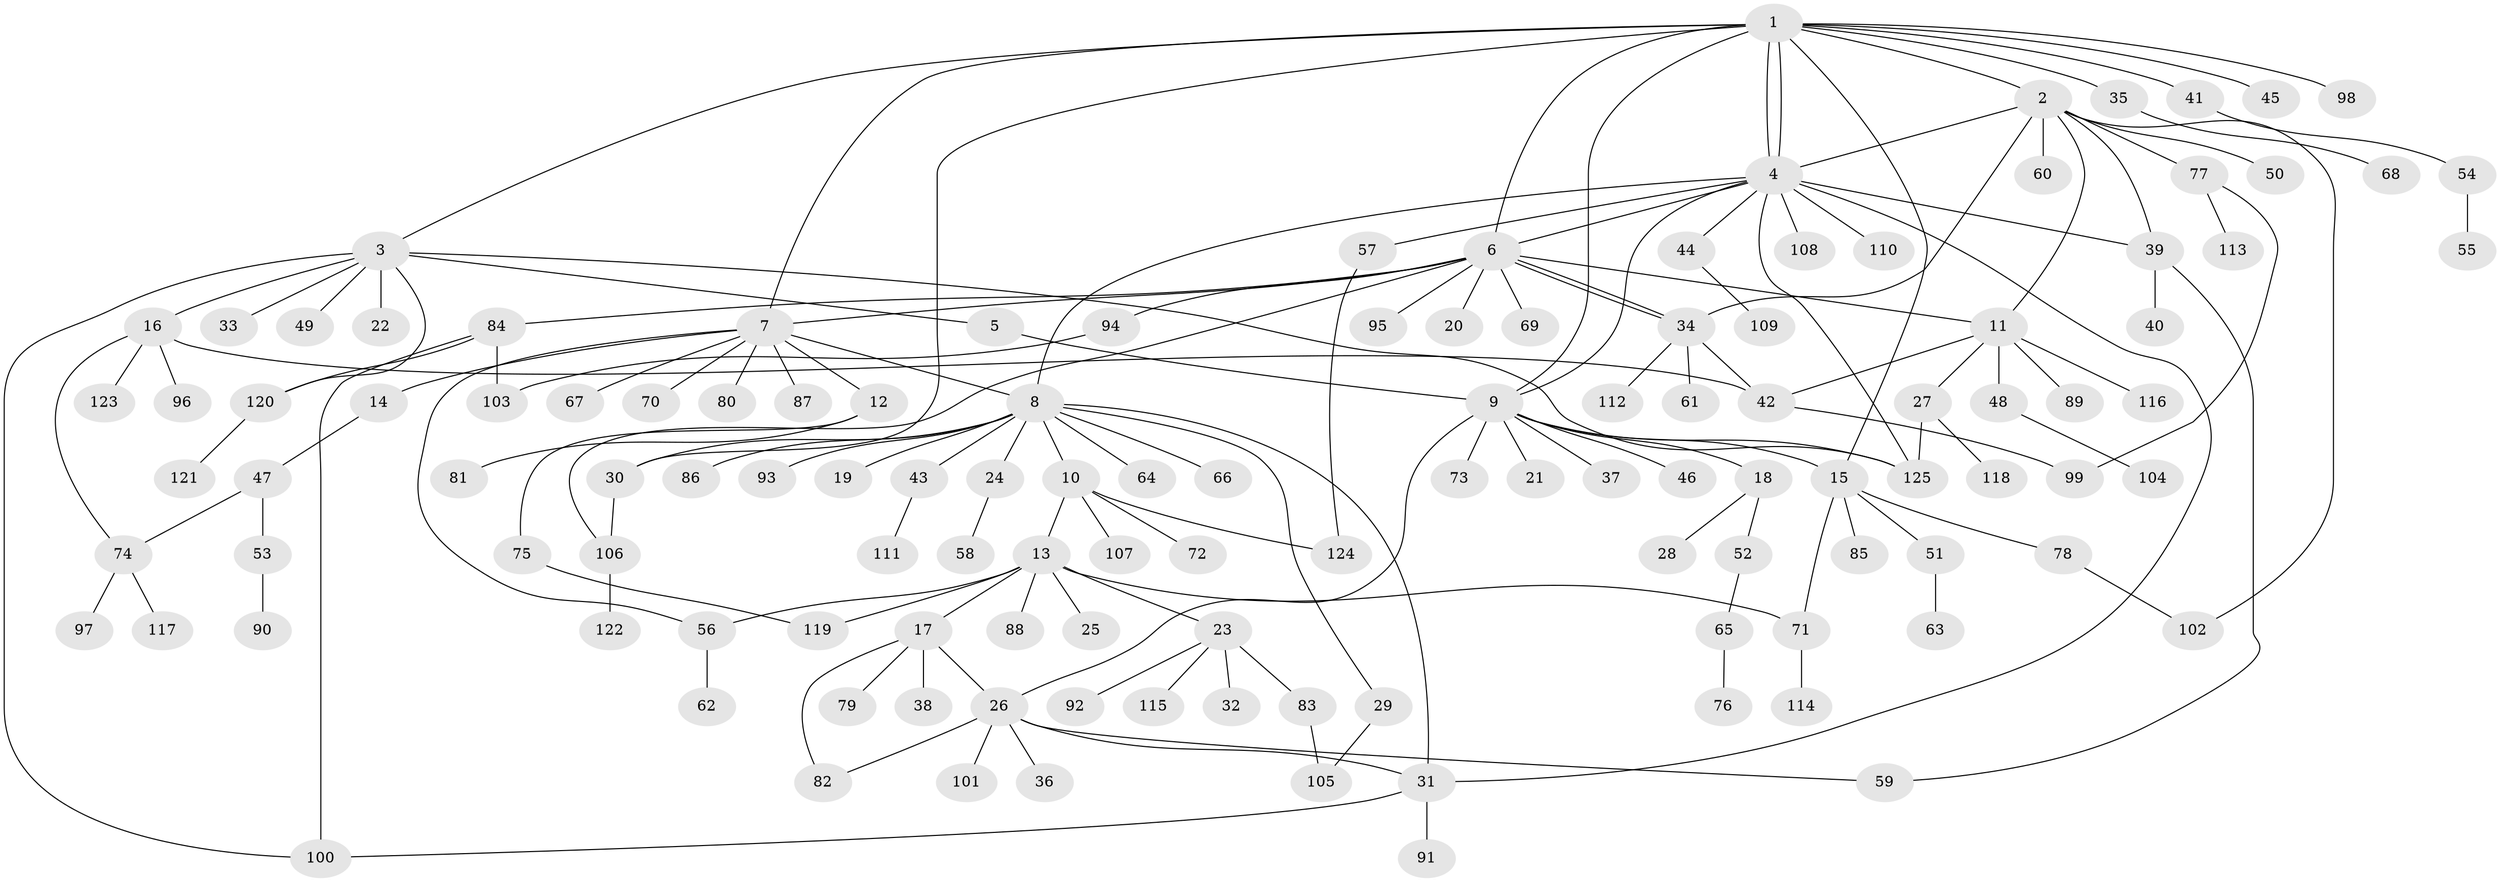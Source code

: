 // Generated by graph-tools (version 1.1) at 2025/11/02/27/25 16:11:11]
// undirected, 125 vertices, 160 edges
graph export_dot {
graph [start="1"]
  node [color=gray90,style=filled];
  1;
  2;
  3;
  4;
  5;
  6;
  7;
  8;
  9;
  10;
  11;
  12;
  13;
  14;
  15;
  16;
  17;
  18;
  19;
  20;
  21;
  22;
  23;
  24;
  25;
  26;
  27;
  28;
  29;
  30;
  31;
  32;
  33;
  34;
  35;
  36;
  37;
  38;
  39;
  40;
  41;
  42;
  43;
  44;
  45;
  46;
  47;
  48;
  49;
  50;
  51;
  52;
  53;
  54;
  55;
  56;
  57;
  58;
  59;
  60;
  61;
  62;
  63;
  64;
  65;
  66;
  67;
  68;
  69;
  70;
  71;
  72;
  73;
  74;
  75;
  76;
  77;
  78;
  79;
  80;
  81;
  82;
  83;
  84;
  85;
  86;
  87;
  88;
  89;
  90;
  91;
  92;
  93;
  94;
  95;
  96;
  97;
  98;
  99;
  100;
  101;
  102;
  103;
  104;
  105;
  106;
  107;
  108;
  109;
  110;
  111;
  112;
  113;
  114;
  115;
  116;
  117;
  118;
  119;
  120;
  121;
  122;
  123;
  124;
  125;
  1 -- 2;
  1 -- 3;
  1 -- 4;
  1 -- 4;
  1 -- 6;
  1 -- 7;
  1 -- 9;
  1 -- 15;
  1 -- 30;
  1 -- 35;
  1 -- 41;
  1 -- 45;
  1 -- 98;
  2 -- 4;
  2 -- 11;
  2 -- 34;
  2 -- 39;
  2 -- 50;
  2 -- 60;
  2 -- 77;
  2 -- 102;
  3 -- 5;
  3 -- 16;
  3 -- 22;
  3 -- 33;
  3 -- 49;
  3 -- 100;
  3 -- 120;
  3 -- 125;
  4 -- 6;
  4 -- 8;
  4 -- 9;
  4 -- 31;
  4 -- 39;
  4 -- 44;
  4 -- 57;
  4 -- 108;
  4 -- 110;
  4 -- 125;
  5 -- 9;
  6 -- 7;
  6 -- 11;
  6 -- 20;
  6 -- 34;
  6 -- 34;
  6 -- 69;
  6 -- 84;
  6 -- 94;
  6 -- 95;
  6 -- 106;
  7 -- 8;
  7 -- 12;
  7 -- 14;
  7 -- 56;
  7 -- 67;
  7 -- 70;
  7 -- 80;
  7 -- 87;
  8 -- 10;
  8 -- 19;
  8 -- 24;
  8 -- 29;
  8 -- 30;
  8 -- 31;
  8 -- 43;
  8 -- 64;
  8 -- 66;
  8 -- 86;
  8 -- 93;
  9 -- 15;
  9 -- 18;
  9 -- 21;
  9 -- 26;
  9 -- 37;
  9 -- 46;
  9 -- 73;
  9 -- 125;
  10 -- 13;
  10 -- 72;
  10 -- 107;
  10 -- 124;
  11 -- 27;
  11 -- 42;
  11 -- 48;
  11 -- 89;
  11 -- 116;
  12 -- 75;
  12 -- 81;
  13 -- 17;
  13 -- 23;
  13 -- 25;
  13 -- 56;
  13 -- 71;
  13 -- 88;
  13 -- 119;
  14 -- 47;
  15 -- 51;
  15 -- 71;
  15 -- 78;
  15 -- 85;
  16 -- 42;
  16 -- 74;
  16 -- 96;
  16 -- 123;
  17 -- 26;
  17 -- 38;
  17 -- 79;
  17 -- 82;
  18 -- 28;
  18 -- 52;
  23 -- 32;
  23 -- 83;
  23 -- 92;
  23 -- 115;
  24 -- 58;
  26 -- 31;
  26 -- 36;
  26 -- 59;
  26 -- 82;
  26 -- 101;
  27 -- 118;
  27 -- 125;
  29 -- 105;
  30 -- 106;
  31 -- 91;
  31 -- 100;
  34 -- 42;
  34 -- 61;
  34 -- 112;
  35 -- 68;
  39 -- 40;
  39 -- 59;
  41 -- 54;
  42 -- 99;
  43 -- 111;
  44 -- 109;
  47 -- 53;
  47 -- 74;
  48 -- 104;
  51 -- 63;
  52 -- 65;
  53 -- 90;
  54 -- 55;
  56 -- 62;
  57 -- 124;
  65 -- 76;
  71 -- 114;
  74 -- 97;
  74 -- 117;
  75 -- 119;
  77 -- 99;
  77 -- 113;
  78 -- 102;
  83 -- 105;
  84 -- 100;
  84 -- 103;
  84 -- 120;
  94 -- 103;
  106 -- 122;
  120 -- 121;
}
